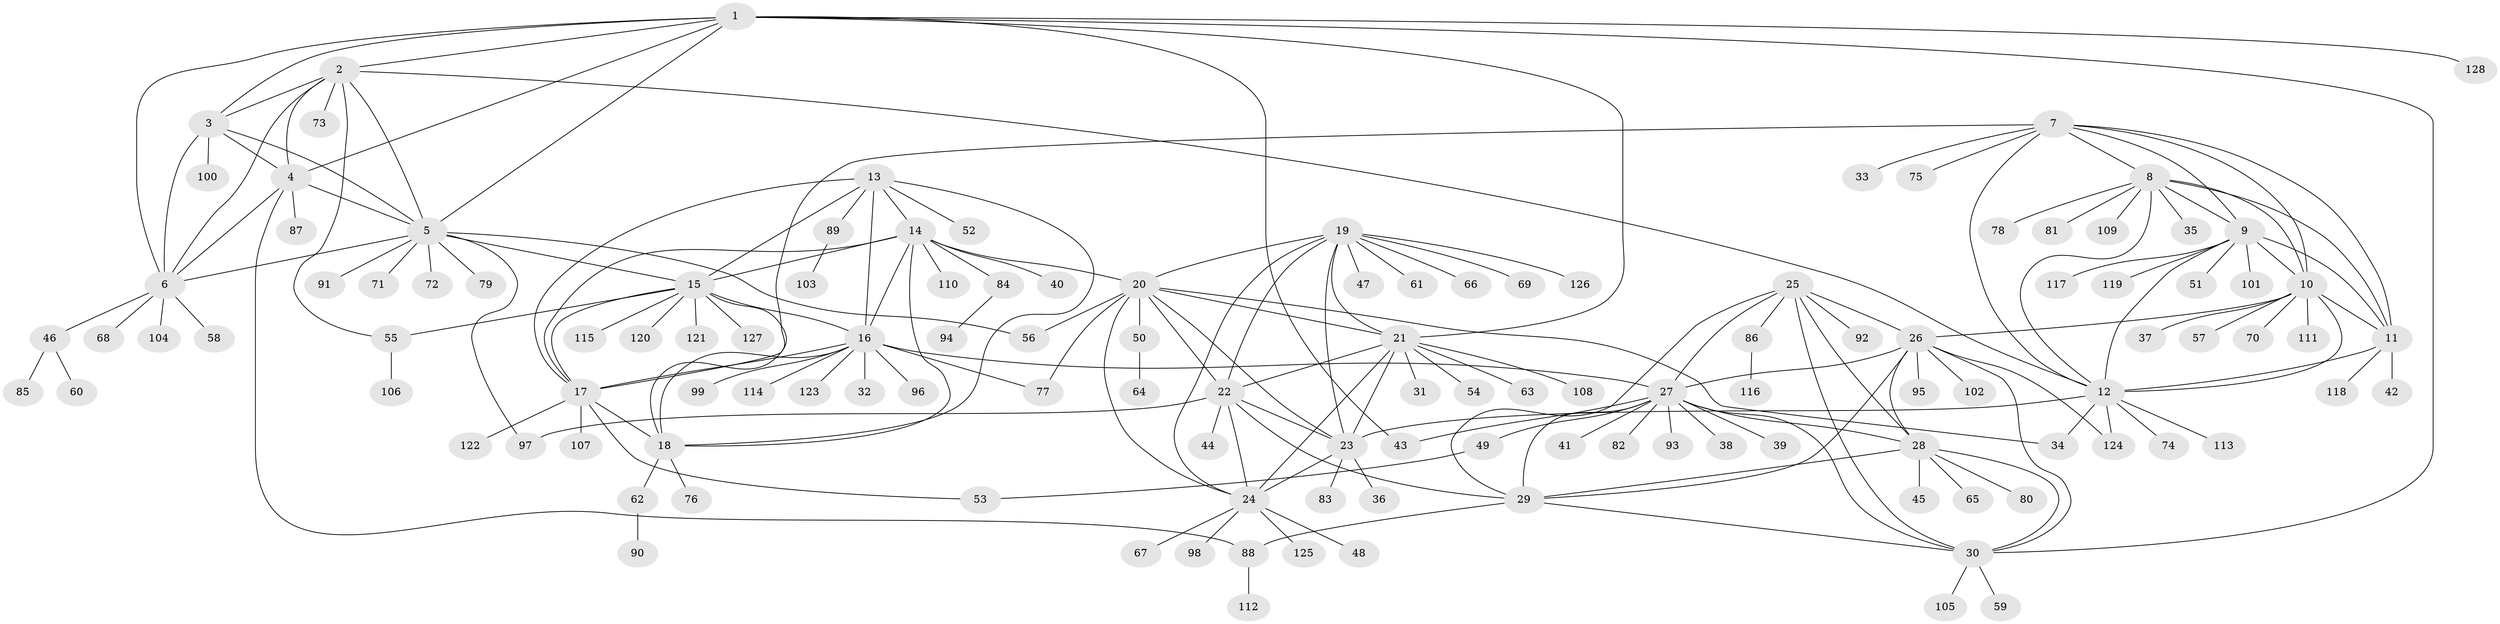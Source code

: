 // Generated by graph-tools (version 1.1) at 2025/15/03/09/25 04:15:50]
// undirected, 128 vertices, 192 edges
graph export_dot {
graph [start="1"]
  node [color=gray90,style=filled];
  1;
  2;
  3;
  4;
  5;
  6;
  7;
  8;
  9;
  10;
  11;
  12;
  13;
  14;
  15;
  16;
  17;
  18;
  19;
  20;
  21;
  22;
  23;
  24;
  25;
  26;
  27;
  28;
  29;
  30;
  31;
  32;
  33;
  34;
  35;
  36;
  37;
  38;
  39;
  40;
  41;
  42;
  43;
  44;
  45;
  46;
  47;
  48;
  49;
  50;
  51;
  52;
  53;
  54;
  55;
  56;
  57;
  58;
  59;
  60;
  61;
  62;
  63;
  64;
  65;
  66;
  67;
  68;
  69;
  70;
  71;
  72;
  73;
  74;
  75;
  76;
  77;
  78;
  79;
  80;
  81;
  82;
  83;
  84;
  85;
  86;
  87;
  88;
  89;
  90;
  91;
  92;
  93;
  94;
  95;
  96;
  97;
  98;
  99;
  100;
  101;
  102;
  103;
  104;
  105;
  106;
  107;
  108;
  109;
  110;
  111;
  112;
  113;
  114;
  115;
  116;
  117;
  118;
  119;
  120;
  121;
  122;
  123;
  124;
  125;
  126;
  127;
  128;
  1 -- 2;
  1 -- 3;
  1 -- 4;
  1 -- 5;
  1 -- 6;
  1 -- 21;
  1 -- 30;
  1 -- 43;
  1 -- 128;
  2 -- 3;
  2 -- 4;
  2 -- 5;
  2 -- 6;
  2 -- 12;
  2 -- 55;
  2 -- 73;
  3 -- 4;
  3 -- 5;
  3 -- 6;
  3 -- 100;
  4 -- 5;
  4 -- 6;
  4 -- 87;
  4 -- 88;
  5 -- 6;
  5 -- 15;
  5 -- 56;
  5 -- 71;
  5 -- 72;
  5 -- 79;
  5 -- 91;
  5 -- 97;
  6 -- 46;
  6 -- 58;
  6 -- 68;
  6 -- 104;
  7 -- 8;
  7 -- 9;
  7 -- 10;
  7 -- 11;
  7 -- 12;
  7 -- 17;
  7 -- 33;
  7 -- 75;
  8 -- 9;
  8 -- 10;
  8 -- 11;
  8 -- 12;
  8 -- 35;
  8 -- 78;
  8 -- 81;
  8 -- 109;
  9 -- 10;
  9 -- 11;
  9 -- 12;
  9 -- 51;
  9 -- 101;
  9 -- 117;
  9 -- 119;
  10 -- 11;
  10 -- 12;
  10 -- 26;
  10 -- 37;
  10 -- 57;
  10 -- 70;
  10 -- 111;
  11 -- 12;
  11 -- 42;
  11 -- 118;
  12 -- 23;
  12 -- 34;
  12 -- 74;
  12 -- 113;
  12 -- 124;
  13 -- 14;
  13 -- 15;
  13 -- 16;
  13 -- 17;
  13 -- 18;
  13 -- 52;
  13 -- 89;
  14 -- 15;
  14 -- 16;
  14 -- 17;
  14 -- 18;
  14 -- 20;
  14 -- 40;
  14 -- 84;
  14 -- 110;
  15 -- 16;
  15 -- 17;
  15 -- 18;
  15 -- 55;
  15 -- 115;
  15 -- 120;
  15 -- 121;
  15 -- 127;
  16 -- 17;
  16 -- 18;
  16 -- 27;
  16 -- 32;
  16 -- 77;
  16 -- 96;
  16 -- 99;
  16 -- 114;
  16 -- 123;
  17 -- 18;
  17 -- 53;
  17 -- 107;
  17 -- 122;
  18 -- 62;
  18 -- 76;
  19 -- 20;
  19 -- 21;
  19 -- 22;
  19 -- 23;
  19 -- 24;
  19 -- 47;
  19 -- 61;
  19 -- 66;
  19 -- 69;
  19 -- 126;
  20 -- 21;
  20 -- 22;
  20 -- 23;
  20 -- 24;
  20 -- 34;
  20 -- 50;
  20 -- 56;
  20 -- 77;
  21 -- 22;
  21 -- 23;
  21 -- 24;
  21 -- 31;
  21 -- 54;
  21 -- 63;
  21 -- 108;
  22 -- 23;
  22 -- 24;
  22 -- 29;
  22 -- 44;
  22 -- 97;
  23 -- 24;
  23 -- 36;
  23 -- 83;
  24 -- 48;
  24 -- 67;
  24 -- 98;
  24 -- 125;
  25 -- 26;
  25 -- 27;
  25 -- 28;
  25 -- 29;
  25 -- 30;
  25 -- 86;
  25 -- 92;
  26 -- 27;
  26 -- 28;
  26 -- 29;
  26 -- 30;
  26 -- 95;
  26 -- 102;
  26 -- 124;
  27 -- 28;
  27 -- 29;
  27 -- 30;
  27 -- 38;
  27 -- 39;
  27 -- 41;
  27 -- 43;
  27 -- 49;
  27 -- 82;
  27 -- 93;
  28 -- 29;
  28 -- 30;
  28 -- 45;
  28 -- 65;
  28 -- 80;
  29 -- 30;
  29 -- 88;
  30 -- 59;
  30 -- 105;
  46 -- 60;
  46 -- 85;
  49 -- 53;
  50 -- 64;
  55 -- 106;
  62 -- 90;
  84 -- 94;
  86 -- 116;
  88 -- 112;
  89 -- 103;
}
